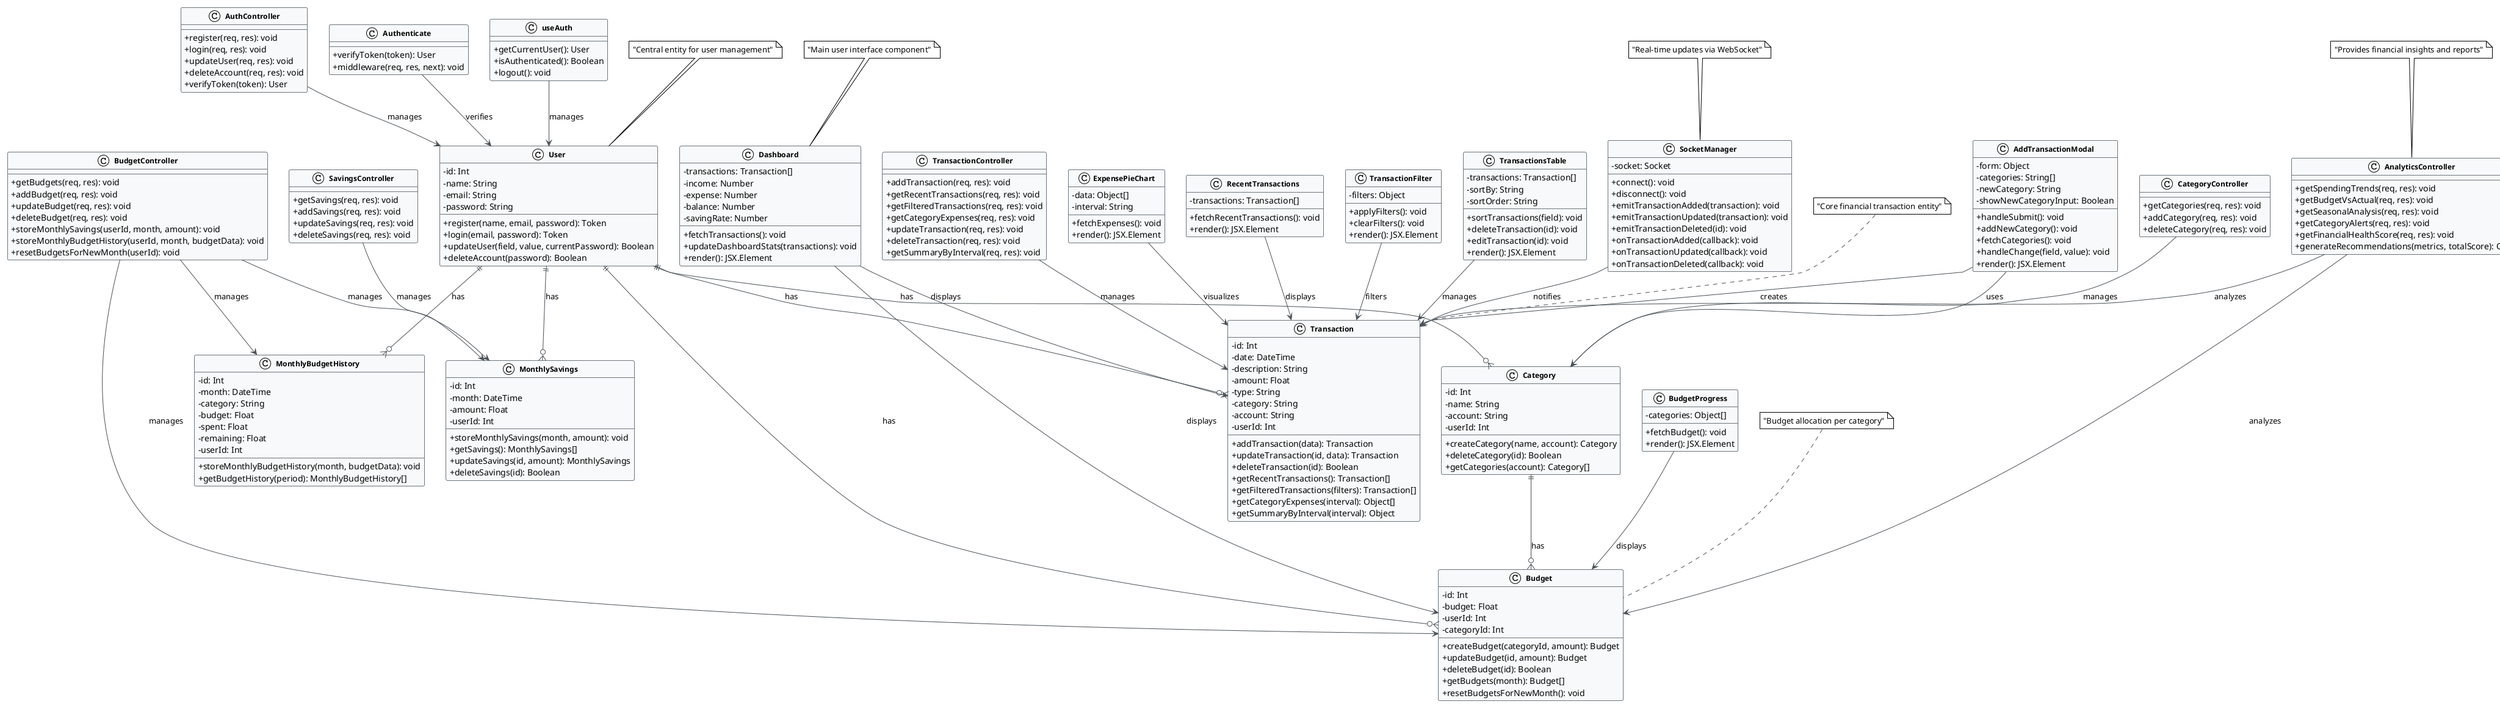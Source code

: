 @startuml FinTrack_Complete_Class_Diagram

!theme plain
skinparam classAttributeIconSize 0
skinparam classFontSize 12
skinparam classFontStyle bold
skinparam backgroundColor #FFFFFF
skinparam classBackgroundColor #F8F9FA
skinparam classBorderColor #6C757D
skinparam arrowColor #495057

' Core Entity Classes
class User {
  -id: Int
  -name: String
  -email: String
  -password: String
  --
  +register(name, email, password): Token
  +login(email, password): Token
  +updateUser(field, value, currentPassword): Boolean
  +deleteAccount(password): Boolean
}

class Category {
  -id: Int
  -name: String
  -account: String
  -userId: Int
  --
  +createCategory(name, account): Category
  +deleteCategory(id): Boolean
  +getCategories(account): Category[]
}

class Budget {
  -id: Int
  -budget: Float
  -userId: Int
  -categoryId: Int
  --
  +createBudget(categoryId, amount): Budget
  +updateBudget(id, amount): Budget
  +deleteBudget(id): Boolean
  +getBudgets(month): Budget[]
  +resetBudgetsForNewMonth(): void
}

class Transaction {
  -id: Int
  -date: DateTime
  -description: String
  -amount: Float
  -type: String
  -category: String
  -account: String
  -userId: Int
  --
  +addTransaction(data): Transaction
  +updateTransaction(id, data): Transaction
  +deleteTransaction(id): Boolean
  +getRecentTransactions(): Transaction[]
  +getFilteredTransactions(filters): Transaction[]
  +getCategoryExpenses(interval): Object[]
  +getSummaryByInterval(interval): Object
}

class MonthlySavings {
  -id: Int
  -month: DateTime
  -amount: Float
  -userId: Int
  --
  +storeMonthlySavings(month, amount): void
  +getSavings(): MonthlySavings[]
  +updateSavings(id, amount): MonthlySavings
  +deleteSavings(id): Boolean
}

class MonthlyBudgetHistory {
  -id: Int
  -month: DateTime
  -category: String
  -budget: Float
  -spent: Float
  -remaining: Float
  -userId: Int
  --
  +storeMonthlyBudgetHistory(month, budgetData): void
  +getBudgetHistory(period): MonthlyBudgetHistory[]
}

' Controller Classes
class AuthController {
  --
  +register(req, res): void
  +login(req, res): void
  +updateUser(req, res): void
  +deleteAccount(req, res): void
  +verifyToken(token): User
}

class TransactionController {
  --
  +addTransaction(req, res): void
  +getRecentTransactions(req, res): void
  +getFilteredTransactions(req, res): void
  +getCategoryExpenses(req, res): void
  +updateTransaction(req, res): void
  +deleteTransaction(req, res): void
  +getSummaryByInterval(req, res): void
}

class BudgetController {
  --
  +getBudgets(req, res): void
  +addBudget(req, res): void
  +updateBudget(req, res): void
  +deleteBudget(req, res): void
  +storeMonthlySavings(userId, month, amount): void
  +storeMonthlyBudgetHistory(userId, month, budgetData): void
  +resetBudgetsForNewMonth(userId): void
}

class AnalyticsController {
  --
  +getSpendingTrends(req, res): void
  +getBudgetVsActual(req, res): void
  +getSeasonalAnalysis(req, res): void
  +getCategoryAlerts(req, res): void
  +getFinancialHealthScore(req, res): void
  +generateRecommendations(metrics, totalScore): Object[]
}

class CategoryController {
  --
  +getCategories(req, res): void
  +addCategory(req, res): void
  +deleteCategory(req, res): void
}

class SavingsController {
  --
  +getSavings(req, res): void
  +addSavings(req, res): void
  +updateSavings(req, res): void
  +deleteSavings(req, res): void
}

' Frontend Component Classes
class Dashboard {
  -transactions: Transaction[]
  -income: Number
  -expense: Number
  -balance: Number
  -savingRate: Number
  --
  +fetchTransactions(): void
  +updateDashboardStats(transactions): void
  +render(): JSX.Element
}

class AddTransactionModal {
  -form: Object
  -categories: String[]
  -newCategory: String
  -showNewCategoryInput: Boolean
  --
  +handleSubmit(): void
  +addNewCategory(): void
  +fetchCategories(): void
  +handleChange(field, value): void
  +render(): JSX.Element
}

class BudgetProgress {
  -categories: Object[]
  --
  +fetchBudget(): void
  +render(): JSX.Element
}

class ExpensePieChart {
  -data: Object[]
  -interval: String
  --
  +fetchExpenses(): void
  +render(): JSX.Element
}

class RecentTransactions {
  -transactions: Transaction[]
  --
  +fetchRecentTransactions(): void
  +render(): JSX.Element
}

class TransactionFilter {
  -filters: Object
  --
  +applyFilters(): void
  +clearFilters(): void
  +render(): JSX.Element
}

class TransactionsTable {
  -transactions: Transaction[]
  -sortBy: String
  -sortOrder: String
  --
  +sortTransactions(field): void
  +deleteTransaction(id): void
  +editTransaction(id): void
  +render(): JSX.Element
}

' Utility Classes
class Authenticate {
  --
  +verifyToken(token): User
  +middleware(req, res, next): void
}

class useAuth {
  --
  +getCurrentUser(): User
  +isAuthenticated(): Boolean
  +logout(): void
}

class formatCurrency {
  --
  +formatNPR(amount): String
  +formatUSD(amount): String
}

class SocketManager {
  -socket: Socket
  --
  +connect(): void
  +disconnect(): void
  +emitTransactionAdded(transaction): void
  +emitTransactionUpdated(transaction): void
  +emitTransactionDeleted(id): void
  +onTransactionAdded(callback): void
  +onTransactionUpdated(callback): void
  +onTransactionDeleted(callback): void
}

' Relationships
User ||--o{ Category : "has"
User ||--o{ Budget : "has"
User ||--o{ Transaction : "has"
User ||--o{ MonthlySavings : "has"
User ||--o{ MonthlyBudgetHistory : "has"

Category ||--o{ Budget : "has"

AuthController --> User : "manages"
TransactionController --> Transaction : "manages"
BudgetController --> Budget : "manages"
BudgetController --> MonthlySavings : "manages"
BudgetController --> MonthlyBudgetHistory : "manages"
AnalyticsController --> Transaction : "analyzes"
AnalyticsController --> Budget : "analyzes"
CategoryController --> Category : "manages"
SavingsController --> MonthlySavings : "manages"

Dashboard --> Transaction : "displays"
Dashboard --> Budget : "displays"
AddTransactionModal --> Transaction : "creates"
AddTransactionModal --> Category : "uses"
BudgetProgress --> Budget : "displays"
ExpensePieChart --> Transaction : "visualizes"
RecentTransactions --> Transaction : "displays"
TransactionFilter --> Transaction : "filters"
TransactionsTable --> Transaction : "manages"

Authenticate --> User : "verifies"
useAuth --> User : "manages"
SocketManager --> Transaction : "notifies"

' Notes
note top of User : "Central entity for user management"
note top of Transaction : "Core financial transaction entity"
note top of Budget : "Budget allocation per category"
note top of AnalyticsController : "Provides financial insights and reports"
note top of Dashboard : "Main user interface component"
note top of SocketManager : "Real-time updates via WebSocket"

@enduml 